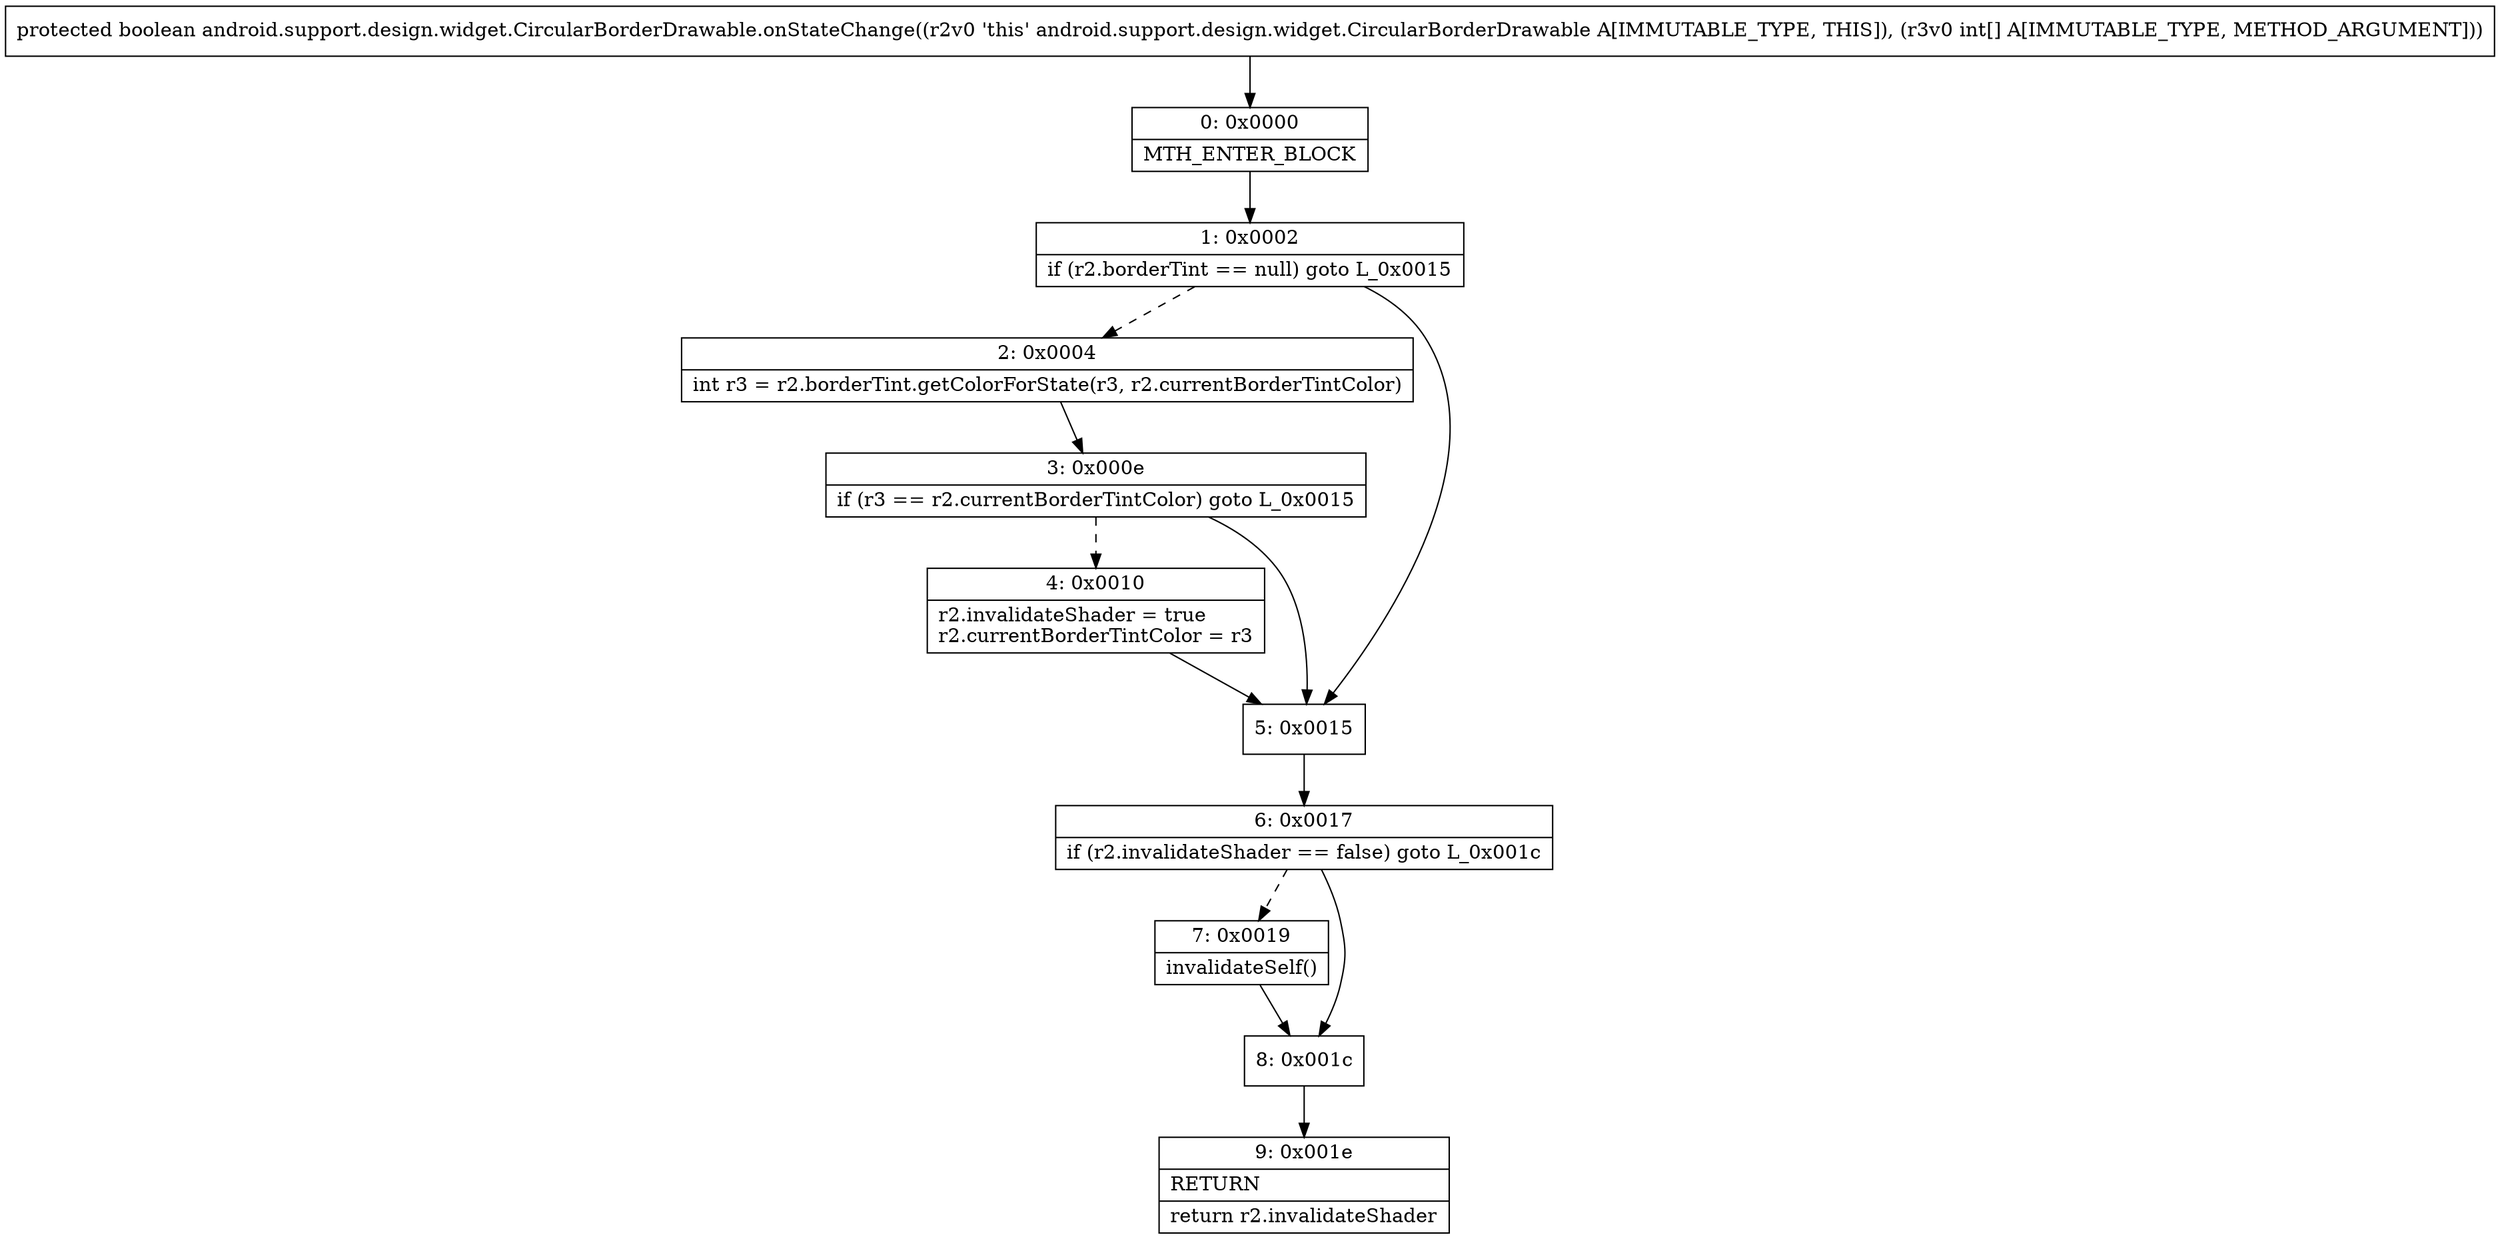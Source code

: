 digraph "CFG forandroid.support.design.widget.CircularBorderDrawable.onStateChange([I)Z" {
Node_0 [shape=record,label="{0\:\ 0x0000|MTH_ENTER_BLOCK\l}"];
Node_1 [shape=record,label="{1\:\ 0x0002|if (r2.borderTint == null) goto L_0x0015\l}"];
Node_2 [shape=record,label="{2\:\ 0x0004|int r3 = r2.borderTint.getColorForState(r3, r2.currentBorderTintColor)\l}"];
Node_3 [shape=record,label="{3\:\ 0x000e|if (r3 == r2.currentBorderTintColor) goto L_0x0015\l}"];
Node_4 [shape=record,label="{4\:\ 0x0010|r2.invalidateShader = true\lr2.currentBorderTintColor = r3\l}"];
Node_5 [shape=record,label="{5\:\ 0x0015}"];
Node_6 [shape=record,label="{6\:\ 0x0017|if (r2.invalidateShader == false) goto L_0x001c\l}"];
Node_7 [shape=record,label="{7\:\ 0x0019|invalidateSelf()\l}"];
Node_8 [shape=record,label="{8\:\ 0x001c}"];
Node_9 [shape=record,label="{9\:\ 0x001e|RETURN\l|return r2.invalidateShader\l}"];
MethodNode[shape=record,label="{protected boolean android.support.design.widget.CircularBorderDrawable.onStateChange((r2v0 'this' android.support.design.widget.CircularBorderDrawable A[IMMUTABLE_TYPE, THIS]), (r3v0 int[] A[IMMUTABLE_TYPE, METHOD_ARGUMENT])) }"];
MethodNode -> Node_0;
Node_0 -> Node_1;
Node_1 -> Node_2[style=dashed];
Node_1 -> Node_5;
Node_2 -> Node_3;
Node_3 -> Node_4[style=dashed];
Node_3 -> Node_5;
Node_4 -> Node_5;
Node_5 -> Node_6;
Node_6 -> Node_7[style=dashed];
Node_6 -> Node_8;
Node_7 -> Node_8;
Node_8 -> Node_9;
}

